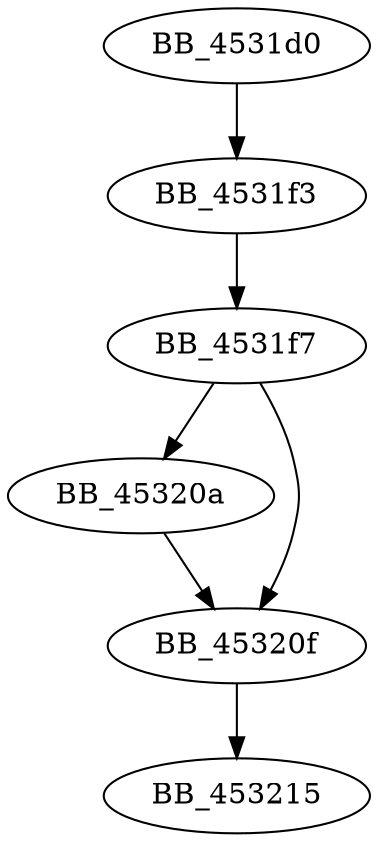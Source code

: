 DiGraph sub_4531D0{
BB_4531d0->BB_4531f3
BB_4531f3->BB_4531f7
BB_4531f7->BB_45320a
BB_4531f7->BB_45320f
BB_45320a->BB_45320f
BB_45320f->BB_453215
}
